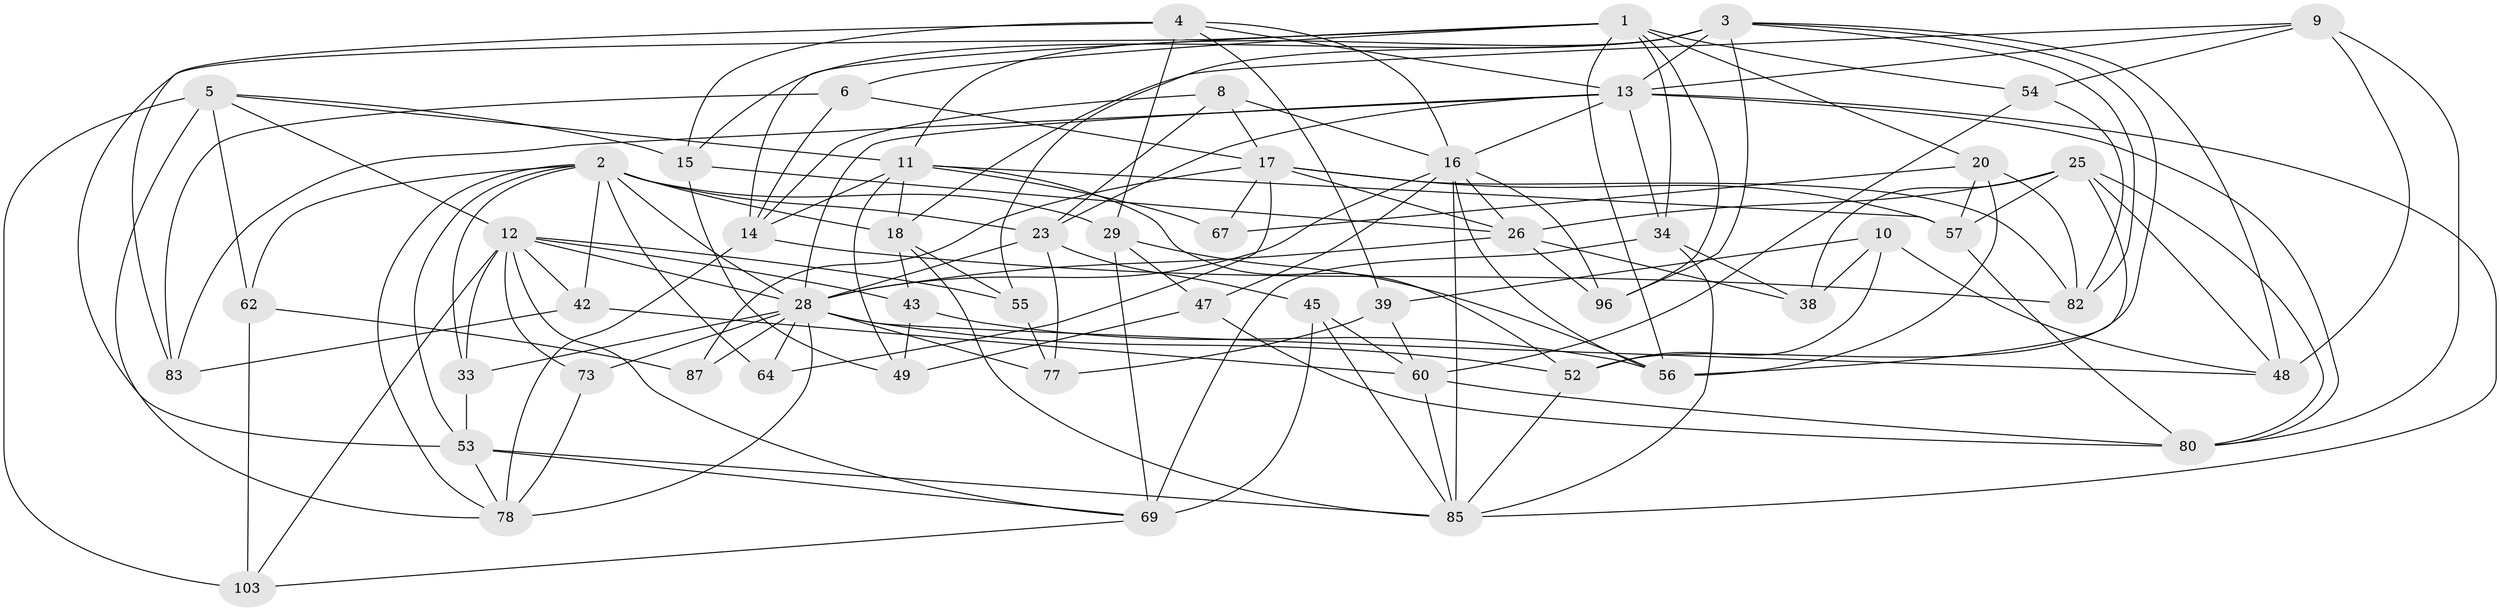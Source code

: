 // original degree distribution, {4: 1.0}
// Generated by graph-tools (version 1.1) at 2025/20/03/04/25 18:20:42]
// undirected, 54 vertices, 150 edges
graph export_dot {
graph [start="1"]
  node [color=gray90,style=filled];
  1 [super="+84+92"];
  2 [super="+99+7"];
  3 [super="+40+65"];
  4 [super="+21"];
  5 [super="+32"];
  6;
  8;
  9 [super="+27"];
  10;
  11 [super="+100+66"];
  12 [super="+76+35+98"];
  13 [super="+30+31"];
  14 [super="+22"];
  15 [super="+63"];
  16 [super="+19+71"];
  17 [super="+41+37+74"];
  18 [super="+90"];
  20 [super="+24"];
  23 [super="+79"];
  25 [super="+107"];
  26 [super="+68+102"];
  28 [super="+44+46"];
  29 [super="+70"];
  33;
  34 [super="+36"];
  38;
  39;
  42;
  43;
  45;
  47;
  48 [super="+61"];
  49;
  52 [super="+89"];
  53 [super="+59"];
  54;
  55;
  56 [super="+94"];
  57 [super="+72"];
  60 [super="+104"];
  62;
  64;
  67;
  69 [super="+101"];
  73;
  77;
  78 [super="+95"];
  80 [super="+93"];
  82 [super="+88"];
  83;
  85 [super="+86+106"];
  87;
  96;
  103;
  1 -- 53;
  1 -- 56;
  1 -- 54;
  1 -- 96;
  1 -- 14;
  1 -- 34;
  1 -- 20;
  1 -- 6;
  2 -- 33;
  2 -- 18;
  2 -- 42;
  2 -- 29;
  2 -- 64;
  2 -- 53;
  2 -- 62;
  2 -- 28;
  2 -- 78;
  2 -- 23;
  3 -- 55;
  3 -- 52 [weight=2];
  3 -- 11;
  3 -- 82;
  3 -- 13;
  3 -- 96;
  3 -- 15 [weight=2];
  3 -- 48;
  4 -- 83;
  4 -- 16;
  4 -- 13;
  4 -- 39;
  4 -- 29;
  4 -- 15;
  5 -- 78;
  5 -- 103;
  5 -- 62;
  5 -- 11;
  5 -- 15;
  5 -- 12;
  6 -- 83;
  6 -- 14;
  6 -- 17;
  8 -- 14;
  8 -- 17;
  8 -- 16;
  8 -- 23;
  9 -- 54;
  9 -- 80;
  9 -- 13;
  9 -- 48 [weight=2];
  9 -- 18;
  10 -- 39;
  10 -- 48;
  10 -- 38;
  10 -- 52;
  11 -- 49;
  11 -- 14;
  11 -- 67;
  11 -- 57;
  11 -- 18;
  11 -- 52;
  12 -- 73 [weight=2];
  12 -- 33;
  12 -- 55;
  12 -- 43;
  12 -- 28;
  12 -- 42;
  12 -- 103;
  12 -- 69;
  13 -- 16;
  13 -- 83;
  13 -- 80;
  13 -- 34;
  13 -- 23;
  13 -- 28;
  13 -- 85;
  14 -- 78;
  14 -- 82;
  15 -- 49;
  15 -- 26;
  16 -- 56;
  16 -- 28;
  16 -- 85;
  16 -- 96;
  16 -- 26 [weight=2];
  16 -- 47;
  17 -- 67 [weight=2];
  17 -- 87;
  17 -- 64;
  17 -- 57 [weight=2];
  17 -- 82;
  17 -- 26;
  18 -- 43;
  18 -- 85;
  18 -- 55;
  20 -- 82 [weight=2];
  20 -- 67;
  20 -- 57;
  20 -- 56;
  23 -- 77;
  23 -- 45;
  23 -- 28;
  25 -- 38;
  25 -- 80;
  25 -- 48;
  25 -- 56;
  25 -- 26;
  25 -- 57;
  26 -- 96;
  26 -- 38;
  26 -- 28;
  28 -- 87 [weight=2];
  28 -- 64 [weight=2];
  28 -- 33;
  28 -- 52;
  28 -- 78;
  28 -- 48;
  28 -- 73;
  28 -- 77;
  29 -- 69 [weight=2];
  29 -- 56;
  29 -- 47;
  33 -- 53;
  34 -- 69 [weight=2];
  34 -- 85;
  34 -- 38;
  39 -- 60;
  39 -- 77;
  42 -- 83;
  42 -- 60;
  43 -- 49;
  43 -- 56;
  45 -- 69;
  45 -- 85;
  45 -- 60;
  47 -- 49;
  47 -- 80;
  52 -- 85;
  53 -- 85;
  53 -- 78;
  53 -- 69;
  54 -- 60;
  54 -- 82;
  55 -- 77;
  57 -- 80;
  60 -- 80;
  60 -- 85;
  62 -- 103;
  62 -- 87;
  69 -- 103;
  73 -- 78;
}
